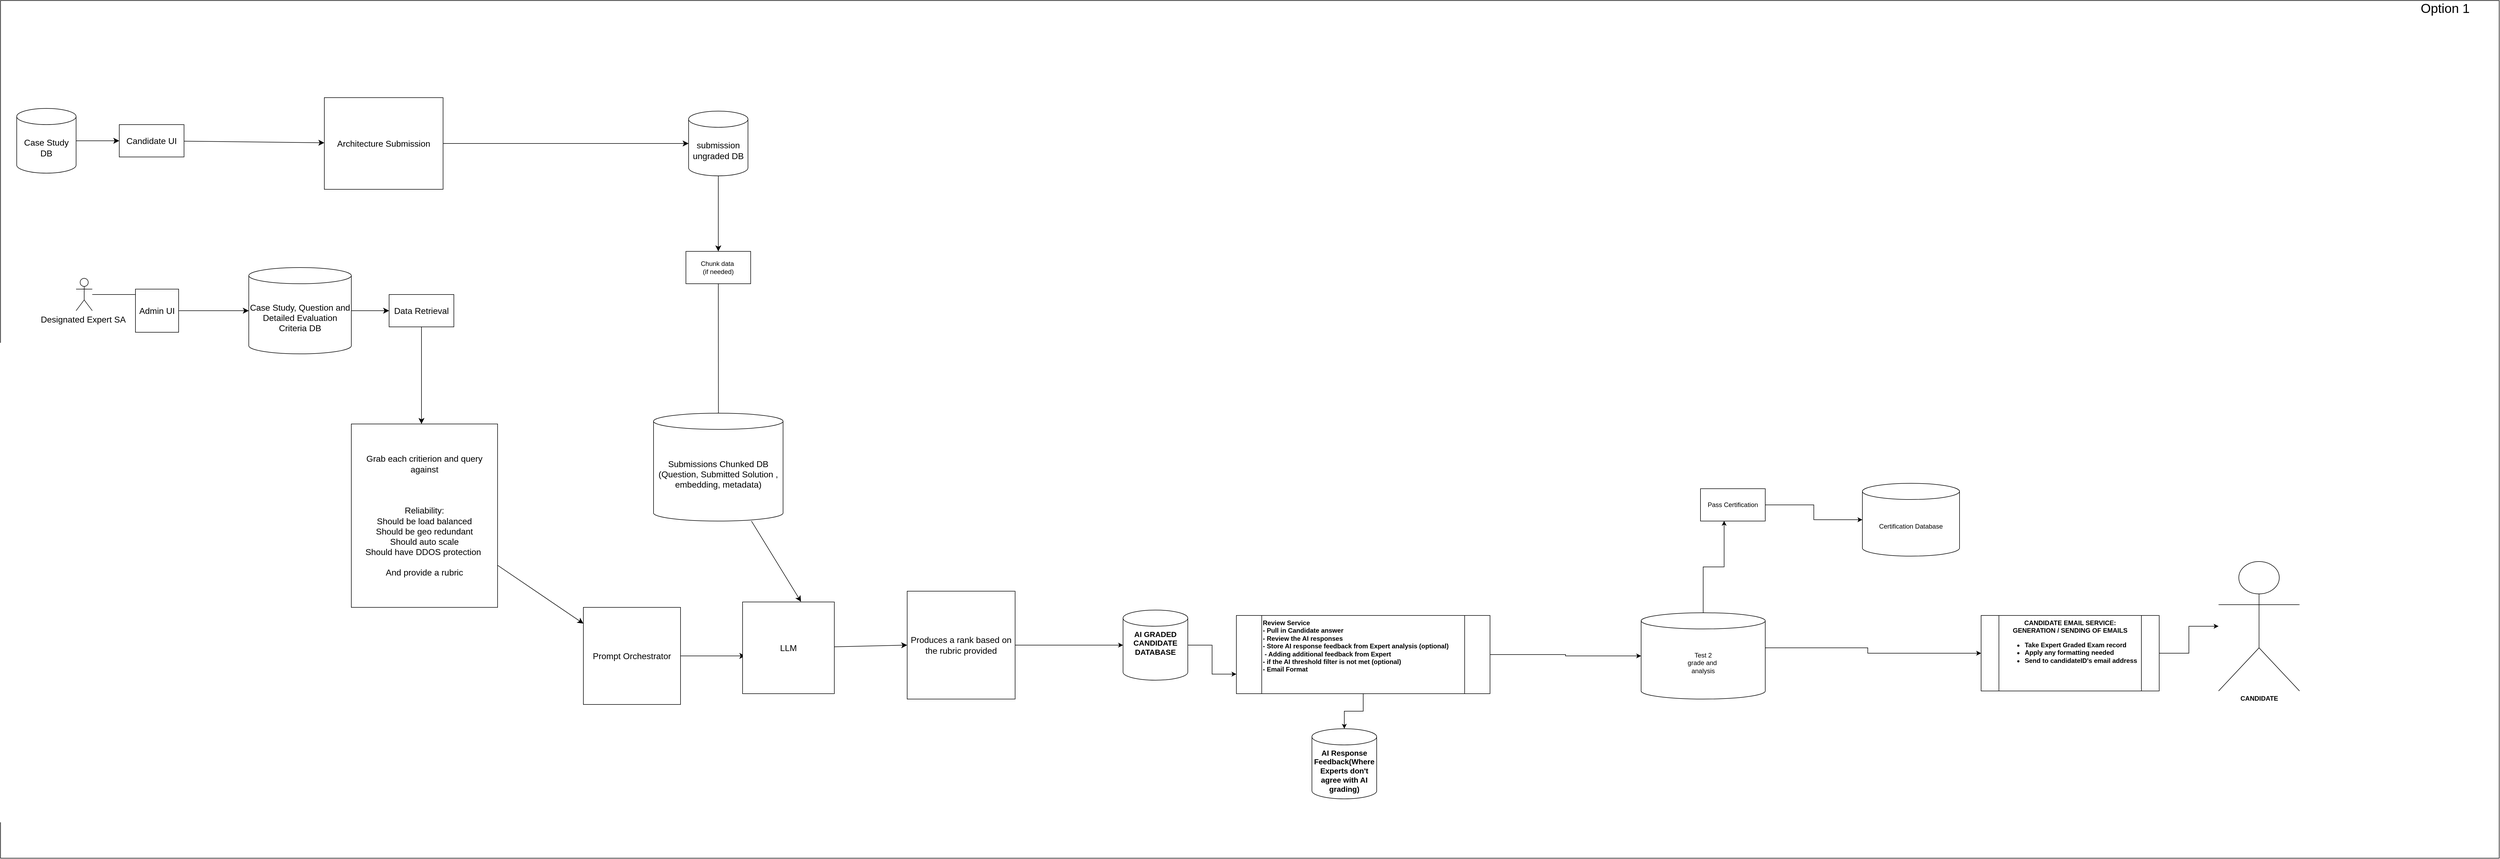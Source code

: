 <mxfile>
    <diagram id="5f3gdfSC-ZhXrY7SUb-o" name="Case Study Grading">
        <mxGraphModel dx="4864" dy="2204" grid="1" gridSize="10" guides="1" tooltips="1" connect="1" arrows="1" fold="1" page="1" pageScale="1" pageWidth="850" pageHeight="1100" math="0" shadow="0">
            <root>
                <mxCell id="0"/>
                <mxCell id="1" parent="0"/>
                <mxCell id="2" value="&lt;div style=&quot;text-align: justify;&quot;&gt;&lt;br&gt;&lt;/div&gt;" style="rounded=0;whiteSpace=wrap;html=1;" vertex="1" parent="1">
                    <mxGeometry x="30" y="1070" width="4630" height="1590" as="geometry"/>
                </mxCell>
                <mxCell id="3" style="edgeStyle=none;curved=1;rounded=0;orthogonalLoop=1;jettySize=auto;html=1;fontSize=12;startSize=8;endSize=8;" edge="1" parent="1" source="4" target="8">
                    <mxGeometry relative="1" as="geometry">
                        <mxPoint x="470" y="1331.6" as="targetPoint"/>
                    </mxGeometry>
                </mxCell>
                <mxCell id="4" value="Candidate UI" style="rounded=0;whiteSpace=wrap;html=1;fontSize=16;" vertex="1" parent="1">
                    <mxGeometry x="250" y="1300" width="120" height="60" as="geometry"/>
                </mxCell>
                <mxCell id="5" style="edgeStyle=none;curved=1;rounded=0;orthogonalLoop=1;jettySize=auto;html=1;fontSize=12;startSize=8;endSize=8;" edge="1" parent="1" source="6" target="4">
                    <mxGeometry relative="1" as="geometry"/>
                </mxCell>
                <mxCell id="6" value="Case Study DB" style="shape=cylinder3;whiteSpace=wrap;html=1;boundedLbl=1;backgroundOutline=1;size=15;fontSize=16;" vertex="1" parent="1">
                    <mxGeometry x="60" y="1270" width="110" height="120" as="geometry"/>
                </mxCell>
                <mxCell id="7" style="edgeStyle=none;curved=1;rounded=0;orthogonalLoop=1;jettySize=auto;html=1;fontSize=12;startSize=8;endSize=8;entryX=0;entryY=0.5;entryDx=0;entryDy=0;entryPerimeter=0;" edge="1" parent="1" source="8" target="10">
                    <mxGeometry relative="1" as="geometry">
                        <mxPoint x="1070" y="1335" as="targetPoint"/>
                    </mxGeometry>
                </mxCell>
                <mxCell id="8" value="Architecture Submission" style="rounded=0;whiteSpace=wrap;html=1;fontSize=16;" vertex="1" parent="1">
                    <mxGeometry x="630" y="1250" width="220" height="170" as="geometry"/>
                </mxCell>
                <mxCell id="9" style="edgeStyle=none;curved=1;rounded=0;orthogonalLoop=1;jettySize=auto;html=1;fontSize=12;startSize=8;endSize=8;" edge="1" parent="1" source="10" target="14">
                    <mxGeometry relative="1" as="geometry">
                        <mxPoint x="1360" y="1495" as="targetPoint"/>
                    </mxGeometry>
                </mxCell>
                <mxCell id="10" value="submission ungraded DB" style="shape=cylinder3;whiteSpace=wrap;html=1;boundedLbl=1;backgroundOutline=1;size=15;fontSize=16;" vertex="1" parent="1">
                    <mxGeometry x="1305" y="1275" width="110" height="120" as="geometry"/>
                </mxCell>
                <mxCell id="11" style="edgeStyle=none;curved=1;rounded=0;orthogonalLoop=1;jettySize=auto;html=1;fontSize=12;startSize=8;endSize=8;" edge="1" parent="1" source="12">
                    <mxGeometry relative="1" as="geometry">
                        <mxPoint x="810" y="1855" as="targetPoint"/>
                    </mxGeometry>
                </mxCell>
                <mxCell id="12" value="Data Retrieval" style="rounded=0;whiteSpace=wrap;html=1;fontSize=16;" vertex="1" parent="1">
                    <mxGeometry x="750" y="1615" width="120" height="60" as="geometry"/>
                </mxCell>
                <mxCell id="13" value="" style="edgeStyle=none;curved=1;rounded=0;orthogonalLoop=1;jettySize=auto;html=1;fontSize=12;startSize=8;endSize=8;entryX=0.501;entryY=0.136;entryDx=0;entryDy=0;entryPerimeter=0;" edge="1" parent="1" source="14" target="22">
                    <mxGeometry relative="1" as="geometry">
                        <mxPoint x="1360" y="1655" as="targetPoint"/>
                    </mxGeometry>
                </mxCell>
                <mxCell id="14" value="Chunk data&amp;nbsp;&lt;div&gt;(if needed)&lt;/div&gt;" style="rounded=0;whiteSpace=wrap;html=1;" vertex="1" parent="1">
                    <mxGeometry x="1300" y="1535" width="120" height="60" as="geometry"/>
                </mxCell>
                <mxCell id="15" style="edgeStyle=none;curved=1;rounded=0;orthogonalLoop=1;jettySize=auto;html=1;fontSize=12;startSize=8;endSize=8;" edge="1" parent="1" source="16" target="12">
                    <mxGeometry relative="1" as="geometry"/>
                </mxCell>
                <mxCell id="16" value="Case Study, Question and Detailed Evaluation Criteria DB" style="shape=cylinder3;whiteSpace=wrap;html=1;boundedLbl=1;backgroundOutline=1;size=15;fontSize=16;" vertex="1" parent="1">
                    <mxGeometry x="490" y="1565" width="190" height="160" as="geometry"/>
                </mxCell>
                <mxCell id="17" style="edgeStyle=none;curved=1;rounded=0;orthogonalLoop=1;jettySize=auto;html=1;fontSize=12;startSize=8;endSize=8;" edge="1" parent="1" source="18">
                    <mxGeometry relative="1" as="geometry">
                        <mxPoint x="300" y="1615" as="targetPoint"/>
                    </mxGeometry>
                </mxCell>
                <mxCell id="18" value="Designated Expert SA&amp;nbsp;" style="shape=umlActor;verticalLabelPosition=bottom;verticalAlign=top;html=1;outlineConnect=0;fontSize=16;" vertex="1" parent="1">
                    <mxGeometry x="170" y="1585" width="30" height="60" as="geometry"/>
                </mxCell>
                <mxCell id="19" style="edgeStyle=none;curved=1;rounded=0;orthogonalLoop=1;jettySize=auto;html=1;fontSize=12;startSize=8;endSize=8;" edge="1" parent="1" source="20" target="16">
                    <mxGeometry relative="1" as="geometry"/>
                </mxCell>
                <mxCell id="20" value="Admin UI" style="whiteSpace=wrap;html=1;aspect=fixed;fontSize=16;" vertex="1" parent="1">
                    <mxGeometry x="280" y="1605" width="80" height="80" as="geometry"/>
                </mxCell>
                <mxCell id="21" style="edgeStyle=none;curved=1;rounded=0;orthogonalLoop=1;jettySize=auto;html=1;entryX=0.637;entryY=-0.003;entryDx=0;entryDy=0;entryPerimeter=0;fontSize=12;startSize=8;endSize=8;" edge="1" parent="1" source="22" target="28">
                    <mxGeometry relative="1" as="geometry"/>
                </mxCell>
                <mxCell id="22" value="Submissions Chunked DB&lt;br&gt;(Question, Submitted Solution , embedding, metadata)" style="shape=cylinder3;whiteSpace=wrap;html=1;boundedLbl=1;backgroundOutline=1;size=15;fontSize=16;" vertex="1" parent="1">
                    <mxGeometry x="1240" y="1835" width="240" height="200" as="geometry"/>
                </mxCell>
                <mxCell id="23" style="edgeStyle=none;curved=1;rounded=0;orthogonalLoop=1;jettySize=auto;html=1;fontSize=12;startSize=8;endSize=8;" edge="1" parent="1" source="24">
                    <mxGeometry relative="1" as="geometry">
                        <mxPoint x="1110" y="2225" as="targetPoint"/>
                    </mxGeometry>
                </mxCell>
                <mxCell id="24" value="Grab each critierion and query against&lt;br&gt;&lt;br&gt;&lt;br&gt;&lt;br&gt;Reliability:&lt;br&gt;Should be load balanced&lt;br&gt;Should be geo redundant&lt;br&gt;Should auto scale&lt;br&gt;Should have DDOS protection&amp;nbsp;&lt;br&gt;&lt;br&gt;And provide a rubric" style="rounded=0;whiteSpace=wrap;html=1;fontSize=16;" vertex="1" parent="1">
                    <mxGeometry x="680" y="1855" width="271" height="340" as="geometry"/>
                </mxCell>
                <mxCell id="25" style="edgeStyle=none;curved=1;rounded=0;orthogonalLoop=1;jettySize=auto;html=1;fontSize=12;startSize=8;endSize=8;" edge="1" parent="1" source="26">
                    <mxGeometry relative="1" as="geometry">
                        <mxPoint x="1410" y="2285" as="targetPoint"/>
                    </mxGeometry>
                </mxCell>
                <mxCell id="26" value="Prompt Orchestrator" style="whiteSpace=wrap;html=1;aspect=fixed;fontSize=16;" vertex="1" parent="1">
                    <mxGeometry x="1110" y="2195" width="180" height="180" as="geometry"/>
                </mxCell>
                <mxCell id="27" style="edgeStyle=none;curved=1;rounded=0;orthogonalLoop=1;jettySize=auto;html=1;entryX=0;entryY=0.5;entryDx=0;entryDy=0;fontSize=12;startSize=8;endSize=8;" edge="1" parent="1" source="28" target="30">
                    <mxGeometry relative="1" as="geometry"/>
                </mxCell>
                <mxCell id="28" value="LLM" style="whiteSpace=wrap;html=1;aspect=fixed;fontSize=16;" vertex="1" parent="1">
                    <mxGeometry x="1405" y="2185" width="170" height="170" as="geometry"/>
                </mxCell>
                <mxCell id="29" style="edgeStyle=orthogonalEdgeStyle;rounded=0;orthogonalLoop=1;jettySize=auto;html=1;" edge="1" parent="1" source="30" target="32">
                    <mxGeometry relative="1" as="geometry">
                        <mxPoint x="2050" y="2265" as="targetPoint"/>
                    </mxGeometry>
                </mxCell>
                <mxCell id="30" value="Produces a rank based on the rubric provided" style="whiteSpace=wrap;html=1;aspect=fixed;fontSize=16;" vertex="1" parent="1">
                    <mxGeometry x="1710" y="2165" width="200" height="200" as="geometry"/>
                </mxCell>
                <mxCell id="31" style="edgeStyle=orthogonalEdgeStyle;rounded=0;orthogonalLoop=1;jettySize=auto;html=1;entryX=0;entryY=0.75;entryDx=0;entryDy=0;" edge="1" parent="1" source="32" target="37">
                    <mxGeometry relative="1" as="geometry"/>
                </mxCell>
                <mxCell id="32" value="&lt;b&gt;&lt;font style=&quot;font-size: 14px;&quot;&gt;AI GRADED CANDIDATE DATABASE&lt;/font&gt;&lt;/b&gt;&lt;div&gt;&lt;b&gt;&lt;font style=&quot;font-size: 14px;&quot;&gt;&lt;br&gt;&lt;/font&gt;&lt;/b&gt;&lt;/div&gt;&lt;div&gt;&lt;b&gt;&lt;font style=&quot;font-size: 14px;&quot;&gt;&lt;br&gt;&lt;/font&gt;&lt;/b&gt;&lt;/div&gt;" style="shape=cylinder3;whiteSpace=wrap;html=1;boundedLbl=1;backgroundOutline=1;size=15;strokeColor=default;align=center;verticalAlign=middle;fontFamily=Helvetica;fontSize=12;fontColor=default;fillColor=default;" vertex="1" parent="1">
                    <mxGeometry x="2110" y="2200" width="120" height="130" as="geometry"/>
                </mxCell>
                <mxCell id="33" style="edgeStyle=orthogonalEdgeStyle;rounded=0;orthogonalLoop=1;jettySize=auto;html=1;entryX=0;entryY=0.5;entryDx=0;entryDy=0;" edge="1" parent="1" target="39">
                    <mxGeometry relative="1" as="geometry">
                        <mxPoint x="3280" y="2270" as="sourcePoint"/>
                        <Array as="points">
                            <mxPoint x="3490" y="2270"/>
                            <mxPoint x="3490" y="2280"/>
                        </Array>
                    </mxGeometry>
                </mxCell>
                <mxCell id="34" value="&lt;b&gt;CANDIDATE&lt;/b&gt;" style="shape=umlActor;verticalLabelPosition=bottom;verticalAlign=top;html=1;outlineConnect=0;" vertex="1" parent="1">
                    <mxGeometry x="4140" y="2110" width="150" height="240" as="geometry"/>
                </mxCell>
                <mxCell id="35" style="edgeStyle=orthogonalEdgeStyle;rounded=0;orthogonalLoop=1;jettySize=auto;html=1;" edge="1" parent="1" source="37" target="42">
                    <mxGeometry relative="1" as="geometry">
                        <mxPoint x="2915" y="2230.0" as="targetPoint"/>
                    </mxGeometry>
                </mxCell>
                <mxCell id="36" style="edgeStyle=orthogonalEdgeStyle;rounded=0;orthogonalLoop=1;jettySize=auto;html=1;" edge="1" parent="1" source="37" target="40">
                    <mxGeometry relative="1" as="geometry"/>
                </mxCell>
                <mxCell id="37" value="&lt;b&gt;Review Service&lt;br&gt;- Pull in Candidate answer&lt;br&gt;-&amp;nbsp;Review the AI responses&lt;br&gt;- Store AI response feedback from Expert analysis (optional)&lt;br&gt;&amp;nbsp;- Adding additional feedback from Expert&lt;br&gt;&lt;/b&gt;&lt;b style=&quot;border-color: var(--border-color);&quot;&gt;- if the AI threshold filter is not met (optional)&lt;/b&gt;&lt;b&gt;&lt;br&gt;- Email Format&lt;br&gt;&lt;/b&gt;" style="shape=process;whiteSpace=wrap;html=1;backgroundOutline=1;verticalAlign=top;align=left;" vertex="1" parent="1">
                    <mxGeometry x="2320" y="2210" width="470" height="145" as="geometry"/>
                </mxCell>
                <mxCell id="38" style="edgeStyle=orthogonalEdgeStyle;rounded=0;orthogonalLoop=1;jettySize=auto;html=1;" edge="1" parent="1" source="39" target="34">
                    <mxGeometry relative="1" as="geometry"/>
                </mxCell>
                <mxCell id="39" value="&lt;b&gt;CANDIDATE EMAIL SERVICE:&lt;/b&gt;&lt;div&gt;&lt;b&gt;GENERATION / SENDING OF EMAILS&lt;/b&gt;&lt;/div&gt;&lt;div&gt;&lt;ul&gt;&lt;li style=&quot;text-align: left;&quot;&gt;&lt;b&gt;Take Expert Graded Exam record&lt;/b&gt;&lt;/li&gt;&lt;li style=&quot;text-align: left;&quot;&gt;&lt;b&gt;Apply any formatting needed&lt;/b&gt;&lt;/li&gt;&lt;li style=&quot;text-align: left;&quot;&gt;&lt;b&gt;Send to candidateID&#39;s email address&lt;/b&gt;&lt;/li&gt;&lt;/ul&gt;&lt;/div&gt;" style="shape=process;whiteSpace=wrap;html=1;backgroundOutline=1;verticalAlign=top;align=center;" vertex="1" parent="1">
                    <mxGeometry x="3700" y="2210" width="330" height="140" as="geometry"/>
                </mxCell>
                <mxCell id="40" value="&lt;span style=&quot;font-size: 14px;&quot;&gt;&lt;b&gt;AI Response&lt;br&gt;Feedback(Where Experts don&#39;t agree with AI grading)&lt;br&gt;&lt;/b&gt;&lt;/span&gt;" style="shape=cylinder3;whiteSpace=wrap;html=1;boundedLbl=1;backgroundOutline=1;size=15;strokeColor=default;align=center;verticalAlign=middle;fontFamily=Helvetica;fontSize=12;fontColor=default;fillColor=default;" vertex="1" parent="1">
                    <mxGeometry x="2460" y="2420" width="120" height="130" as="geometry"/>
                </mxCell>
                <mxCell id="41" style="edgeStyle=orthogonalEdgeStyle;rounded=0;orthogonalLoop=1;jettySize=auto;html=1;entryX=0.365;entryY=0.993;entryDx=0;entryDy=0;entryPerimeter=0;" edge="1" parent="1" source="42" target="44">
                    <mxGeometry relative="1" as="geometry">
                        <mxPoint x="3180" y="2070" as="targetPoint"/>
                    </mxGeometry>
                </mxCell>
                <mxCell id="42" value="&lt;div&gt;Test 2&lt;/div&gt;&lt;div&gt;grade and&amp;nbsp;&lt;/div&gt;&lt;div&gt;analysis&lt;/div&gt;" style="shape=cylinder3;whiteSpace=wrap;html=1;boundedLbl=1;backgroundOutline=1;size=15;" vertex="1" parent="1">
                    <mxGeometry x="3070" y="2205" width="230" height="160" as="geometry"/>
                </mxCell>
                <mxCell id="43" style="edgeStyle=orthogonalEdgeStyle;rounded=0;orthogonalLoop=1;jettySize=auto;html=1;entryX=0;entryY=0.5;entryDx=0;entryDy=0;entryPerimeter=0;" edge="1" parent="1" source="44" target="45">
                    <mxGeometry relative="1" as="geometry">
                        <mxPoint x="3450" y="2005" as="targetPoint"/>
                    </mxGeometry>
                </mxCell>
                <mxCell id="44" value="Pass Certification" style="rounded=0;whiteSpace=wrap;html=1;" vertex="1" parent="1">
                    <mxGeometry x="3180" y="1975" width="120" height="60" as="geometry"/>
                </mxCell>
                <mxCell id="45" value="Certification Database" style="shape=cylinder3;whiteSpace=wrap;html=1;boundedLbl=1;backgroundOutline=1;size=15;" vertex="1" parent="1">
                    <mxGeometry x="3480" y="1965" width="180" height="135" as="geometry"/>
                </mxCell>
                <mxCell id="46" value="&lt;font style=&quot;font-size: 24px;&quot;&gt;Option 1&lt;/font&gt;" style="text;html=1;strokeColor=none;fillColor=none;align=center;verticalAlign=middle;whiteSpace=wrap;rounded=0;" vertex="1" parent="1">
                    <mxGeometry x="4460" y="1070" width="200" height="30" as="geometry"/>
                </mxCell>
            </root>
        </mxGraphModel>
    </diagram>
</mxfile>